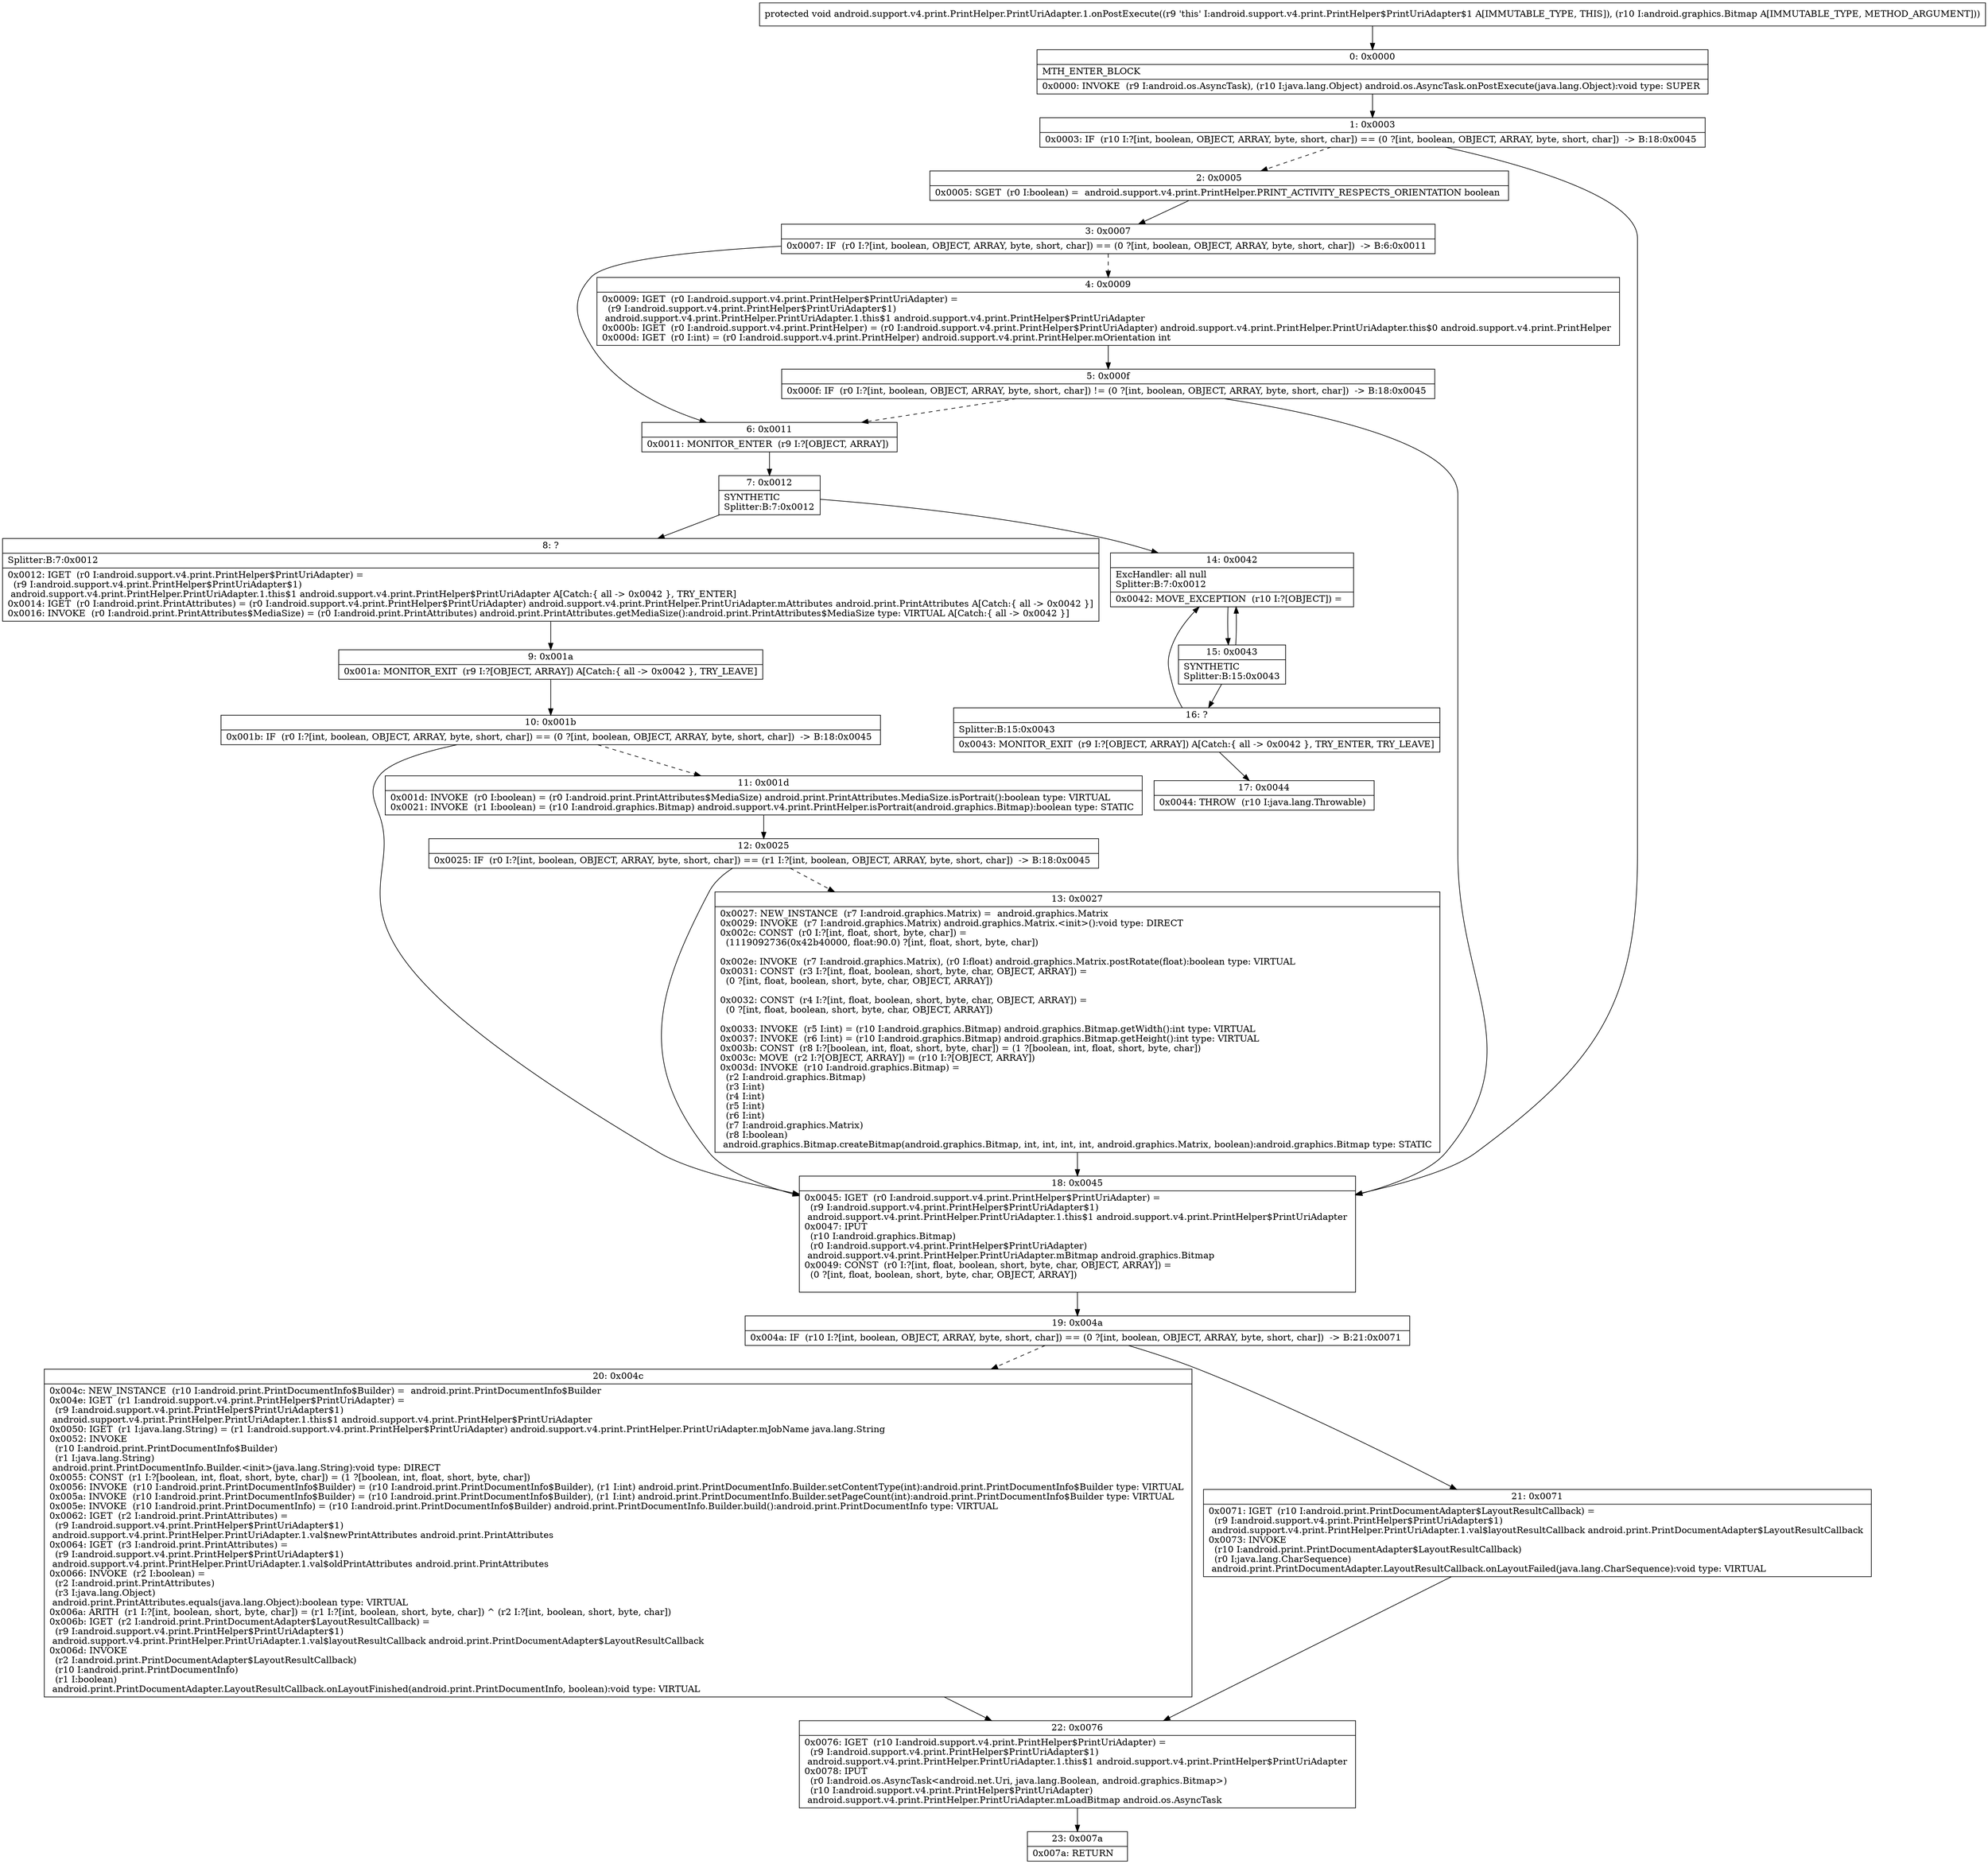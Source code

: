 digraph "CFG forandroid.support.v4.print.PrintHelper.PrintUriAdapter.1.onPostExecute(Landroid\/graphics\/Bitmap;)V" {
Node_0 [shape=record,label="{0\:\ 0x0000|MTH_ENTER_BLOCK\l|0x0000: INVOKE  (r9 I:android.os.AsyncTask), (r10 I:java.lang.Object) android.os.AsyncTask.onPostExecute(java.lang.Object):void type: SUPER \l}"];
Node_1 [shape=record,label="{1\:\ 0x0003|0x0003: IF  (r10 I:?[int, boolean, OBJECT, ARRAY, byte, short, char]) == (0 ?[int, boolean, OBJECT, ARRAY, byte, short, char])  \-\> B:18:0x0045 \l}"];
Node_2 [shape=record,label="{2\:\ 0x0005|0x0005: SGET  (r0 I:boolean) =  android.support.v4.print.PrintHelper.PRINT_ACTIVITY_RESPECTS_ORIENTATION boolean \l}"];
Node_3 [shape=record,label="{3\:\ 0x0007|0x0007: IF  (r0 I:?[int, boolean, OBJECT, ARRAY, byte, short, char]) == (0 ?[int, boolean, OBJECT, ARRAY, byte, short, char])  \-\> B:6:0x0011 \l}"];
Node_4 [shape=record,label="{4\:\ 0x0009|0x0009: IGET  (r0 I:android.support.v4.print.PrintHelper$PrintUriAdapter) = \l  (r9 I:android.support.v4.print.PrintHelper$PrintUriAdapter$1)\l android.support.v4.print.PrintHelper.PrintUriAdapter.1.this$1 android.support.v4.print.PrintHelper$PrintUriAdapter \l0x000b: IGET  (r0 I:android.support.v4.print.PrintHelper) = (r0 I:android.support.v4.print.PrintHelper$PrintUriAdapter) android.support.v4.print.PrintHelper.PrintUriAdapter.this$0 android.support.v4.print.PrintHelper \l0x000d: IGET  (r0 I:int) = (r0 I:android.support.v4.print.PrintHelper) android.support.v4.print.PrintHelper.mOrientation int \l}"];
Node_5 [shape=record,label="{5\:\ 0x000f|0x000f: IF  (r0 I:?[int, boolean, OBJECT, ARRAY, byte, short, char]) != (0 ?[int, boolean, OBJECT, ARRAY, byte, short, char])  \-\> B:18:0x0045 \l}"];
Node_6 [shape=record,label="{6\:\ 0x0011|0x0011: MONITOR_ENTER  (r9 I:?[OBJECT, ARRAY]) \l}"];
Node_7 [shape=record,label="{7\:\ 0x0012|SYNTHETIC\lSplitter:B:7:0x0012\l}"];
Node_8 [shape=record,label="{8\:\ ?|Splitter:B:7:0x0012\l|0x0012: IGET  (r0 I:android.support.v4.print.PrintHelper$PrintUriAdapter) = \l  (r9 I:android.support.v4.print.PrintHelper$PrintUriAdapter$1)\l android.support.v4.print.PrintHelper.PrintUriAdapter.1.this$1 android.support.v4.print.PrintHelper$PrintUriAdapter A[Catch:\{ all \-\> 0x0042 \}, TRY_ENTER]\l0x0014: IGET  (r0 I:android.print.PrintAttributes) = (r0 I:android.support.v4.print.PrintHelper$PrintUriAdapter) android.support.v4.print.PrintHelper.PrintUriAdapter.mAttributes android.print.PrintAttributes A[Catch:\{ all \-\> 0x0042 \}]\l0x0016: INVOKE  (r0 I:android.print.PrintAttributes$MediaSize) = (r0 I:android.print.PrintAttributes) android.print.PrintAttributes.getMediaSize():android.print.PrintAttributes$MediaSize type: VIRTUAL A[Catch:\{ all \-\> 0x0042 \}]\l}"];
Node_9 [shape=record,label="{9\:\ 0x001a|0x001a: MONITOR_EXIT  (r9 I:?[OBJECT, ARRAY]) A[Catch:\{ all \-\> 0x0042 \}, TRY_LEAVE]\l}"];
Node_10 [shape=record,label="{10\:\ 0x001b|0x001b: IF  (r0 I:?[int, boolean, OBJECT, ARRAY, byte, short, char]) == (0 ?[int, boolean, OBJECT, ARRAY, byte, short, char])  \-\> B:18:0x0045 \l}"];
Node_11 [shape=record,label="{11\:\ 0x001d|0x001d: INVOKE  (r0 I:boolean) = (r0 I:android.print.PrintAttributes$MediaSize) android.print.PrintAttributes.MediaSize.isPortrait():boolean type: VIRTUAL \l0x0021: INVOKE  (r1 I:boolean) = (r10 I:android.graphics.Bitmap) android.support.v4.print.PrintHelper.isPortrait(android.graphics.Bitmap):boolean type: STATIC \l}"];
Node_12 [shape=record,label="{12\:\ 0x0025|0x0025: IF  (r0 I:?[int, boolean, OBJECT, ARRAY, byte, short, char]) == (r1 I:?[int, boolean, OBJECT, ARRAY, byte, short, char])  \-\> B:18:0x0045 \l}"];
Node_13 [shape=record,label="{13\:\ 0x0027|0x0027: NEW_INSTANCE  (r7 I:android.graphics.Matrix) =  android.graphics.Matrix \l0x0029: INVOKE  (r7 I:android.graphics.Matrix) android.graphics.Matrix.\<init\>():void type: DIRECT \l0x002c: CONST  (r0 I:?[int, float, short, byte, char]) = \l  (1119092736(0x42b40000, float:90.0) ?[int, float, short, byte, char])\l \l0x002e: INVOKE  (r7 I:android.graphics.Matrix), (r0 I:float) android.graphics.Matrix.postRotate(float):boolean type: VIRTUAL \l0x0031: CONST  (r3 I:?[int, float, boolean, short, byte, char, OBJECT, ARRAY]) = \l  (0 ?[int, float, boolean, short, byte, char, OBJECT, ARRAY])\l \l0x0032: CONST  (r4 I:?[int, float, boolean, short, byte, char, OBJECT, ARRAY]) = \l  (0 ?[int, float, boolean, short, byte, char, OBJECT, ARRAY])\l \l0x0033: INVOKE  (r5 I:int) = (r10 I:android.graphics.Bitmap) android.graphics.Bitmap.getWidth():int type: VIRTUAL \l0x0037: INVOKE  (r6 I:int) = (r10 I:android.graphics.Bitmap) android.graphics.Bitmap.getHeight():int type: VIRTUAL \l0x003b: CONST  (r8 I:?[boolean, int, float, short, byte, char]) = (1 ?[boolean, int, float, short, byte, char]) \l0x003c: MOVE  (r2 I:?[OBJECT, ARRAY]) = (r10 I:?[OBJECT, ARRAY]) \l0x003d: INVOKE  (r10 I:android.graphics.Bitmap) = \l  (r2 I:android.graphics.Bitmap)\l  (r3 I:int)\l  (r4 I:int)\l  (r5 I:int)\l  (r6 I:int)\l  (r7 I:android.graphics.Matrix)\l  (r8 I:boolean)\l android.graphics.Bitmap.createBitmap(android.graphics.Bitmap, int, int, int, int, android.graphics.Matrix, boolean):android.graphics.Bitmap type: STATIC \l}"];
Node_14 [shape=record,label="{14\:\ 0x0042|ExcHandler: all null\lSplitter:B:7:0x0012\l|0x0042: MOVE_EXCEPTION  (r10 I:?[OBJECT]) =  \l}"];
Node_15 [shape=record,label="{15\:\ 0x0043|SYNTHETIC\lSplitter:B:15:0x0043\l}"];
Node_16 [shape=record,label="{16\:\ ?|Splitter:B:15:0x0043\l|0x0043: MONITOR_EXIT  (r9 I:?[OBJECT, ARRAY]) A[Catch:\{ all \-\> 0x0042 \}, TRY_ENTER, TRY_LEAVE]\l}"];
Node_17 [shape=record,label="{17\:\ 0x0044|0x0044: THROW  (r10 I:java.lang.Throwable) \l}"];
Node_18 [shape=record,label="{18\:\ 0x0045|0x0045: IGET  (r0 I:android.support.v4.print.PrintHelper$PrintUriAdapter) = \l  (r9 I:android.support.v4.print.PrintHelper$PrintUriAdapter$1)\l android.support.v4.print.PrintHelper.PrintUriAdapter.1.this$1 android.support.v4.print.PrintHelper$PrintUriAdapter \l0x0047: IPUT  \l  (r10 I:android.graphics.Bitmap)\l  (r0 I:android.support.v4.print.PrintHelper$PrintUriAdapter)\l android.support.v4.print.PrintHelper.PrintUriAdapter.mBitmap android.graphics.Bitmap \l0x0049: CONST  (r0 I:?[int, float, boolean, short, byte, char, OBJECT, ARRAY]) = \l  (0 ?[int, float, boolean, short, byte, char, OBJECT, ARRAY])\l \l}"];
Node_19 [shape=record,label="{19\:\ 0x004a|0x004a: IF  (r10 I:?[int, boolean, OBJECT, ARRAY, byte, short, char]) == (0 ?[int, boolean, OBJECT, ARRAY, byte, short, char])  \-\> B:21:0x0071 \l}"];
Node_20 [shape=record,label="{20\:\ 0x004c|0x004c: NEW_INSTANCE  (r10 I:android.print.PrintDocumentInfo$Builder) =  android.print.PrintDocumentInfo$Builder \l0x004e: IGET  (r1 I:android.support.v4.print.PrintHelper$PrintUriAdapter) = \l  (r9 I:android.support.v4.print.PrintHelper$PrintUriAdapter$1)\l android.support.v4.print.PrintHelper.PrintUriAdapter.1.this$1 android.support.v4.print.PrintHelper$PrintUriAdapter \l0x0050: IGET  (r1 I:java.lang.String) = (r1 I:android.support.v4.print.PrintHelper$PrintUriAdapter) android.support.v4.print.PrintHelper.PrintUriAdapter.mJobName java.lang.String \l0x0052: INVOKE  \l  (r10 I:android.print.PrintDocumentInfo$Builder)\l  (r1 I:java.lang.String)\l android.print.PrintDocumentInfo.Builder.\<init\>(java.lang.String):void type: DIRECT \l0x0055: CONST  (r1 I:?[boolean, int, float, short, byte, char]) = (1 ?[boolean, int, float, short, byte, char]) \l0x0056: INVOKE  (r10 I:android.print.PrintDocumentInfo$Builder) = (r10 I:android.print.PrintDocumentInfo$Builder), (r1 I:int) android.print.PrintDocumentInfo.Builder.setContentType(int):android.print.PrintDocumentInfo$Builder type: VIRTUAL \l0x005a: INVOKE  (r10 I:android.print.PrintDocumentInfo$Builder) = (r10 I:android.print.PrintDocumentInfo$Builder), (r1 I:int) android.print.PrintDocumentInfo.Builder.setPageCount(int):android.print.PrintDocumentInfo$Builder type: VIRTUAL \l0x005e: INVOKE  (r10 I:android.print.PrintDocumentInfo) = (r10 I:android.print.PrintDocumentInfo$Builder) android.print.PrintDocumentInfo.Builder.build():android.print.PrintDocumentInfo type: VIRTUAL \l0x0062: IGET  (r2 I:android.print.PrintAttributes) = \l  (r9 I:android.support.v4.print.PrintHelper$PrintUriAdapter$1)\l android.support.v4.print.PrintHelper.PrintUriAdapter.1.val$newPrintAttributes android.print.PrintAttributes \l0x0064: IGET  (r3 I:android.print.PrintAttributes) = \l  (r9 I:android.support.v4.print.PrintHelper$PrintUriAdapter$1)\l android.support.v4.print.PrintHelper.PrintUriAdapter.1.val$oldPrintAttributes android.print.PrintAttributes \l0x0066: INVOKE  (r2 I:boolean) = \l  (r2 I:android.print.PrintAttributes)\l  (r3 I:java.lang.Object)\l android.print.PrintAttributes.equals(java.lang.Object):boolean type: VIRTUAL \l0x006a: ARITH  (r1 I:?[int, boolean, short, byte, char]) = (r1 I:?[int, boolean, short, byte, char]) ^ (r2 I:?[int, boolean, short, byte, char]) \l0x006b: IGET  (r2 I:android.print.PrintDocumentAdapter$LayoutResultCallback) = \l  (r9 I:android.support.v4.print.PrintHelper$PrintUriAdapter$1)\l android.support.v4.print.PrintHelper.PrintUriAdapter.1.val$layoutResultCallback android.print.PrintDocumentAdapter$LayoutResultCallback \l0x006d: INVOKE  \l  (r2 I:android.print.PrintDocumentAdapter$LayoutResultCallback)\l  (r10 I:android.print.PrintDocumentInfo)\l  (r1 I:boolean)\l android.print.PrintDocumentAdapter.LayoutResultCallback.onLayoutFinished(android.print.PrintDocumentInfo, boolean):void type: VIRTUAL \l}"];
Node_21 [shape=record,label="{21\:\ 0x0071|0x0071: IGET  (r10 I:android.print.PrintDocumentAdapter$LayoutResultCallback) = \l  (r9 I:android.support.v4.print.PrintHelper$PrintUriAdapter$1)\l android.support.v4.print.PrintHelper.PrintUriAdapter.1.val$layoutResultCallback android.print.PrintDocumentAdapter$LayoutResultCallback \l0x0073: INVOKE  \l  (r10 I:android.print.PrintDocumentAdapter$LayoutResultCallback)\l  (r0 I:java.lang.CharSequence)\l android.print.PrintDocumentAdapter.LayoutResultCallback.onLayoutFailed(java.lang.CharSequence):void type: VIRTUAL \l}"];
Node_22 [shape=record,label="{22\:\ 0x0076|0x0076: IGET  (r10 I:android.support.v4.print.PrintHelper$PrintUriAdapter) = \l  (r9 I:android.support.v4.print.PrintHelper$PrintUriAdapter$1)\l android.support.v4.print.PrintHelper.PrintUriAdapter.1.this$1 android.support.v4.print.PrintHelper$PrintUriAdapter \l0x0078: IPUT  \l  (r0 I:android.os.AsyncTask\<android.net.Uri, java.lang.Boolean, android.graphics.Bitmap\>)\l  (r10 I:android.support.v4.print.PrintHelper$PrintUriAdapter)\l android.support.v4.print.PrintHelper.PrintUriAdapter.mLoadBitmap android.os.AsyncTask \l}"];
Node_23 [shape=record,label="{23\:\ 0x007a|0x007a: RETURN   \l}"];
MethodNode[shape=record,label="{protected void android.support.v4.print.PrintHelper.PrintUriAdapter.1.onPostExecute((r9 'this' I:android.support.v4.print.PrintHelper$PrintUriAdapter$1 A[IMMUTABLE_TYPE, THIS]), (r10 I:android.graphics.Bitmap A[IMMUTABLE_TYPE, METHOD_ARGUMENT])) }"];
MethodNode -> Node_0;
Node_0 -> Node_1;
Node_1 -> Node_2[style=dashed];
Node_1 -> Node_18;
Node_2 -> Node_3;
Node_3 -> Node_4[style=dashed];
Node_3 -> Node_6;
Node_4 -> Node_5;
Node_5 -> Node_6[style=dashed];
Node_5 -> Node_18;
Node_6 -> Node_7;
Node_7 -> Node_8;
Node_7 -> Node_14;
Node_8 -> Node_9;
Node_9 -> Node_10;
Node_10 -> Node_11[style=dashed];
Node_10 -> Node_18;
Node_11 -> Node_12;
Node_12 -> Node_13[style=dashed];
Node_12 -> Node_18;
Node_13 -> Node_18;
Node_14 -> Node_15;
Node_15 -> Node_16;
Node_15 -> Node_14;
Node_16 -> Node_17;
Node_16 -> Node_14;
Node_18 -> Node_19;
Node_19 -> Node_20[style=dashed];
Node_19 -> Node_21;
Node_20 -> Node_22;
Node_21 -> Node_22;
Node_22 -> Node_23;
}

